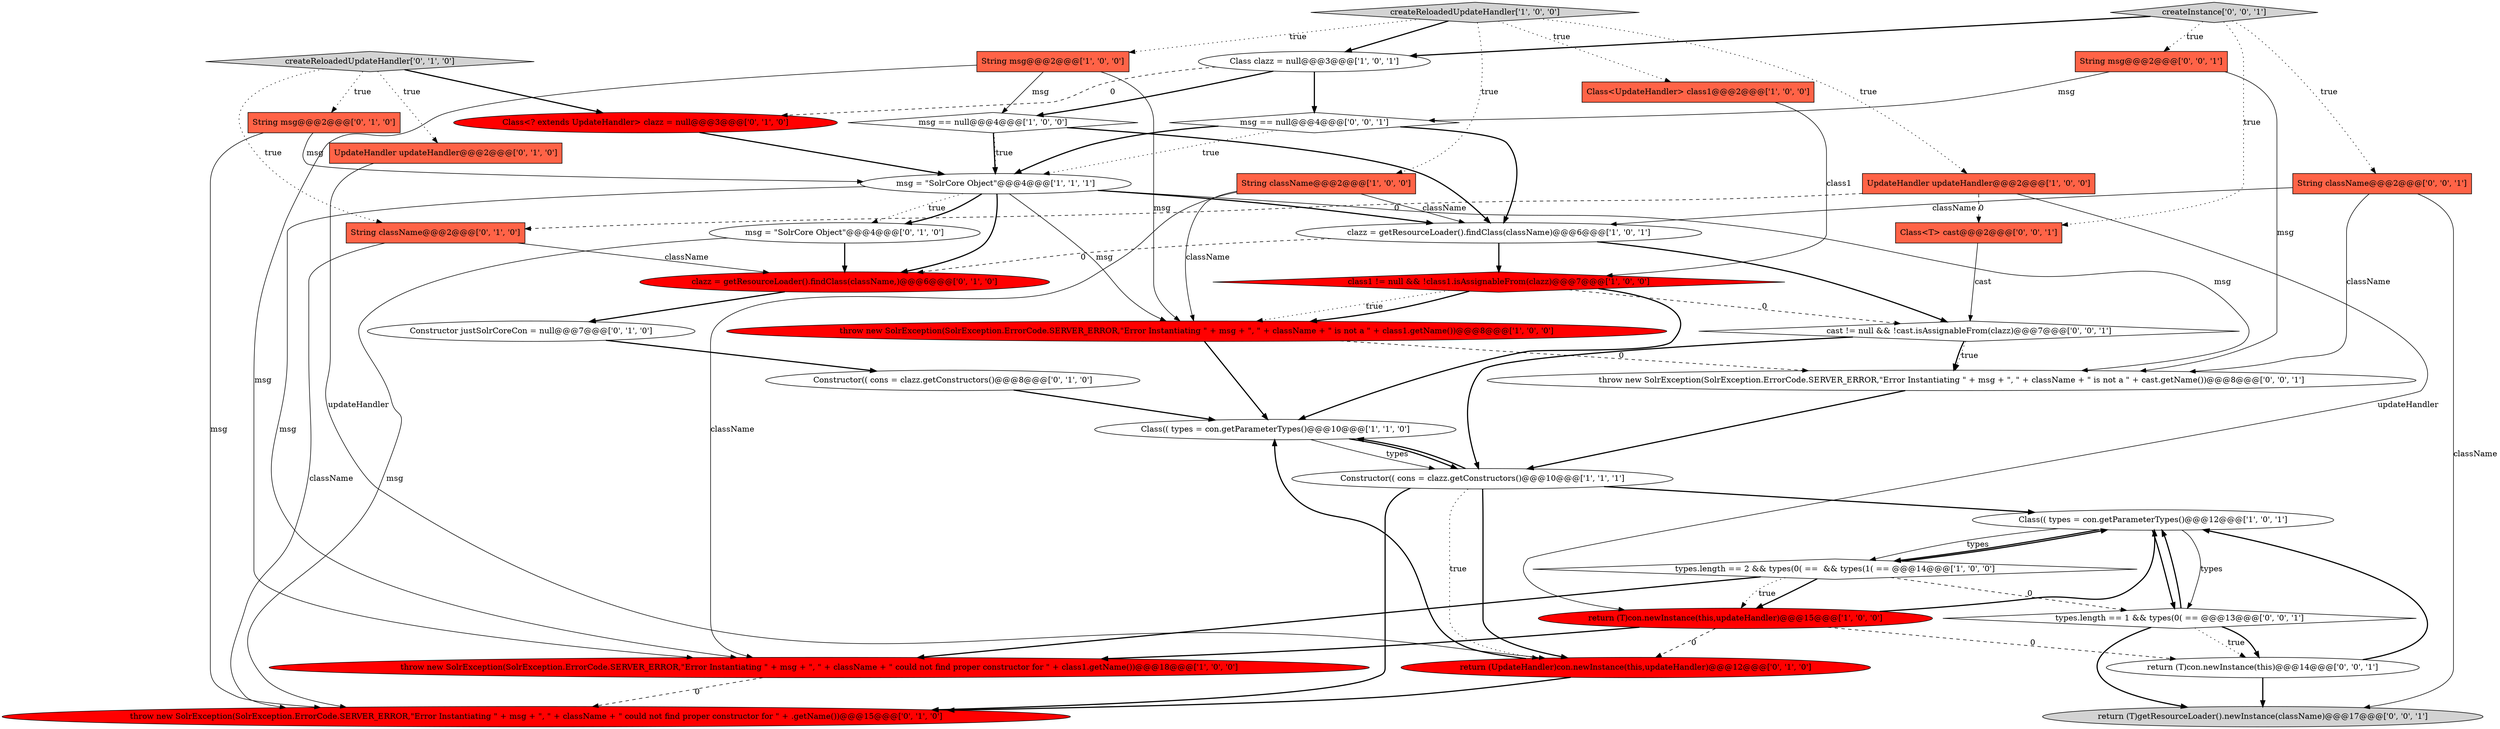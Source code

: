 digraph {
5 [style = filled, label = "Class<UpdateHandler> class1@@@2@@@['1', '0', '0']", fillcolor = tomato, shape = box image = "AAA0AAABBB1BBB"];
8 [style = filled, label = "class1 != null && !class1.isAssignableFrom(clazz)@@@7@@@['1', '0', '0']", fillcolor = red, shape = diamond image = "AAA1AAABBB1BBB"];
2 [style = filled, label = "Class(( types = con.getParameterTypes()@@@10@@@['1', '1', '0']", fillcolor = white, shape = ellipse image = "AAA0AAABBB1BBB"];
26 [style = filled, label = "return (UpdateHandler)con.newInstance(this,updateHandler)@@@12@@@['0', '1', '0']", fillcolor = red, shape = ellipse image = "AAA1AAABBB2BBB"];
19 [style = filled, label = "Constructor(( cons = clazz.getConstructors()@@@8@@@['0', '1', '0']", fillcolor = white, shape = ellipse image = "AAA0AAABBB2BBB"];
30 [style = filled, label = "types.length == 1 && types(0( == @@@13@@@['0', '0', '1']", fillcolor = white, shape = diamond image = "AAA0AAABBB3BBB"];
24 [style = filled, label = "String className@@@2@@@['0', '1', '0']", fillcolor = tomato, shape = box image = "AAA1AAABBB2BBB"];
22 [style = filled, label = "Class<? extends UpdateHandler> clazz = null@@@3@@@['0', '1', '0']", fillcolor = red, shape = ellipse image = "AAA1AAABBB2BBB"];
31 [style = filled, label = "return (T)getResourceLoader().newInstance(className)@@@17@@@['0', '0', '1']", fillcolor = lightgray, shape = ellipse image = "AAA0AAABBB3BBB"];
7 [style = filled, label = "msg = \"SolrCore Object\"@@@4@@@['1', '1', '1']", fillcolor = white, shape = ellipse image = "AAA0AAABBB1BBB"];
4 [style = filled, label = "String className@@@2@@@['1', '0', '0']", fillcolor = tomato, shape = box image = "AAA0AAABBB1BBB"];
20 [style = filled, label = "throw new SolrException(SolrException.ErrorCode.SERVER_ERROR,\"Error Instantiating \" + msg + \", \" + className + \" could not find proper constructor for \" + .getName())@@@15@@@['0', '1', '0']", fillcolor = red, shape = ellipse image = "AAA1AAABBB2BBB"];
10 [style = filled, label = "Class(( types = con.getParameterTypes()@@@12@@@['1', '0', '1']", fillcolor = white, shape = ellipse image = "AAA0AAABBB1BBB"];
27 [style = filled, label = "createReloadedUpdateHandler['0', '1', '0']", fillcolor = lightgray, shape = diamond image = "AAA0AAABBB2BBB"];
14 [style = filled, label = "UpdateHandler updateHandler@@@2@@@['1', '0', '0']", fillcolor = tomato, shape = box image = "AAA1AAABBB1BBB"];
9 [style = filled, label = "Constructor(( cons = clazz.getConstructors()@@@10@@@['1', '1', '1']", fillcolor = white, shape = ellipse image = "AAA0AAABBB1BBB"];
15 [style = filled, label = "Class clazz = null@@@3@@@['1', '0', '1']", fillcolor = white, shape = ellipse image = "AAA0AAABBB1BBB"];
34 [style = filled, label = "String className@@@2@@@['0', '0', '1']", fillcolor = tomato, shape = box image = "AAA0AAABBB3BBB"];
35 [style = filled, label = "cast != null && !cast.isAssignableFrom(clazz)@@@7@@@['0', '0', '1']", fillcolor = white, shape = diamond image = "AAA0AAABBB3BBB"];
17 [style = filled, label = "msg = \"SolrCore Object\"@@@4@@@['0', '1', '0']", fillcolor = white, shape = ellipse image = "AAA0AAABBB2BBB"];
12 [style = filled, label = "return (T)con.newInstance(this,updateHandler)@@@15@@@['1', '0', '0']", fillcolor = red, shape = ellipse image = "AAA1AAABBB1BBB"];
23 [style = filled, label = "clazz = getResourceLoader().findClass(className,)@@@6@@@['0', '1', '0']", fillcolor = red, shape = ellipse image = "AAA1AAABBB2BBB"];
6 [style = filled, label = "msg == null@@@4@@@['1', '0', '0']", fillcolor = white, shape = diamond image = "AAA0AAABBB1BBB"];
28 [style = filled, label = "throw new SolrException(SolrException.ErrorCode.SERVER_ERROR,\"Error Instantiating \" + msg + \", \" + className + \" is not a \" + cast.getName())@@@8@@@['0', '0', '1']", fillcolor = white, shape = ellipse image = "AAA0AAABBB3BBB"];
37 [style = filled, label = "return (T)con.newInstance(this)@@@14@@@['0', '0', '1']", fillcolor = white, shape = ellipse image = "AAA0AAABBB3BBB"];
1 [style = filled, label = "clazz = getResourceLoader().findClass(className)@@@6@@@['1', '0', '1']", fillcolor = white, shape = ellipse image = "AAA0AAABBB1BBB"];
21 [style = filled, label = "UpdateHandler updateHandler@@@2@@@['0', '1', '0']", fillcolor = tomato, shape = box image = "AAA0AAABBB2BBB"];
13 [style = filled, label = "throw new SolrException(SolrException.ErrorCode.SERVER_ERROR,\"Error Instantiating \" + msg + \", \" + className + \" is not a \" + class1.getName())@@@8@@@['1', '0', '0']", fillcolor = red, shape = ellipse image = "AAA1AAABBB1BBB"];
18 [style = filled, label = "String msg@@@2@@@['0', '1', '0']", fillcolor = tomato, shape = box image = "AAA0AAABBB2BBB"];
33 [style = filled, label = "msg == null@@@4@@@['0', '0', '1']", fillcolor = white, shape = diamond image = "AAA0AAABBB3BBB"];
29 [style = filled, label = "createInstance['0', '0', '1']", fillcolor = lightgray, shape = diamond image = "AAA0AAABBB3BBB"];
3 [style = filled, label = "types.length == 2 && types(0( ==  && types(1( == @@@14@@@['1', '0', '0']", fillcolor = white, shape = diamond image = "AAA0AAABBB1BBB"];
11 [style = filled, label = "throw new SolrException(SolrException.ErrorCode.SERVER_ERROR,\"Error Instantiating \" + msg + \", \" + className + \" could not find proper constructor for \" + class1.getName())@@@18@@@['1', '0', '0']", fillcolor = red, shape = ellipse image = "AAA1AAABBB1BBB"];
36 [style = filled, label = "Class<T> cast@@@2@@@['0', '0', '1']", fillcolor = tomato, shape = box image = "AAA0AAABBB3BBB"];
0 [style = filled, label = "String msg@@@2@@@['1', '0', '0']", fillcolor = tomato, shape = box image = "AAA0AAABBB1BBB"];
16 [style = filled, label = "createReloadedUpdateHandler['1', '0', '0']", fillcolor = lightgray, shape = diamond image = "AAA0AAABBB1BBB"];
32 [style = filled, label = "String msg@@@2@@@['0', '0', '1']", fillcolor = tomato, shape = box image = "AAA0AAABBB3BBB"];
25 [style = filled, label = "Constructor justSolrCoreCon = null@@@7@@@['0', '1', '0']", fillcolor = white, shape = ellipse image = "AAA0AAABBB2BBB"];
14->24 [style = dashed, label="0"];
29->15 [style = bold, label=""];
11->20 [style = dashed, label="0"];
8->35 [style = dashed, label="0"];
28->9 [style = bold, label=""];
9->10 [style = bold, label=""];
15->22 [style = dashed, label="0"];
7->28 [style = solid, label="msg"];
9->26 [style = bold, label=""];
12->26 [style = dashed, label="0"];
10->30 [style = solid, label="types"];
0->6 [style = solid, label="msg"];
4->13 [style = solid, label="className"];
12->10 [style = bold, label=""];
37->31 [style = bold, label=""];
24->20 [style = solid, label="className"];
25->19 [style = bold, label=""];
16->5 [style = dotted, label="true"];
18->20 [style = solid, label="msg"];
14->12 [style = solid, label="updateHandler"];
2->9 [style = solid, label="types"];
27->18 [style = dotted, label="true"];
29->36 [style = dotted, label="true"];
21->26 [style = solid, label="updateHandler"];
33->7 [style = bold, label=""];
23->25 [style = bold, label=""];
34->1 [style = solid, label="className"];
9->26 [style = dotted, label="true"];
7->1 [style = bold, label=""];
12->37 [style = dashed, label="0"];
9->2 [style = bold, label=""];
17->20 [style = solid, label="msg"];
12->11 [style = bold, label=""];
3->11 [style = bold, label=""];
1->35 [style = bold, label=""];
27->24 [style = dotted, label="true"];
10->3 [style = solid, label="types"];
2->9 [style = bold, label=""];
19->2 [style = bold, label=""];
27->21 [style = dotted, label="true"];
16->4 [style = dotted, label="true"];
27->22 [style = bold, label=""];
22->7 [style = bold, label=""];
35->28 [style = bold, label=""];
13->28 [style = dashed, label="0"];
3->10 [style = bold, label=""];
7->23 [style = bold, label=""];
16->14 [style = dotted, label="true"];
0->13 [style = solid, label="msg"];
30->10 [style = bold, label=""];
4->11 [style = solid, label="className"];
6->7 [style = dotted, label="true"];
6->7 [style = bold, label=""];
7->17 [style = dotted, label="true"];
4->1 [style = solid, label="className"];
29->32 [style = dotted, label="true"];
26->20 [style = bold, label=""];
15->33 [style = bold, label=""];
3->30 [style = dashed, label="0"];
1->8 [style = bold, label=""];
7->17 [style = bold, label=""];
32->28 [style = solid, label="msg"];
29->34 [style = dotted, label="true"];
37->10 [style = bold, label=""];
0->11 [style = solid, label="msg"];
35->9 [style = bold, label=""];
9->20 [style = bold, label=""];
3->12 [style = bold, label=""];
32->33 [style = solid, label="msg"];
17->23 [style = bold, label=""];
36->35 [style = solid, label="cast"];
6->1 [style = bold, label=""];
8->2 [style = bold, label=""];
30->31 [style = bold, label=""];
30->37 [style = dotted, label="true"];
8->13 [style = dotted, label="true"];
18->7 [style = solid, label="msg"];
1->23 [style = dashed, label="0"];
10->30 [style = bold, label=""];
8->13 [style = bold, label=""];
33->7 [style = dotted, label="true"];
13->2 [style = bold, label=""];
16->15 [style = bold, label=""];
34->31 [style = solid, label="className"];
10->3 [style = bold, label=""];
15->6 [style = bold, label=""];
7->11 [style = solid, label="msg"];
33->1 [style = bold, label=""];
30->37 [style = bold, label=""];
14->36 [style = dashed, label="0"];
26->2 [style = bold, label=""];
16->0 [style = dotted, label="true"];
3->12 [style = dotted, label="true"];
7->13 [style = solid, label="msg"];
35->28 [style = dotted, label="true"];
5->8 [style = solid, label="class1"];
24->23 [style = solid, label="className"];
34->28 [style = solid, label="className"];
}
